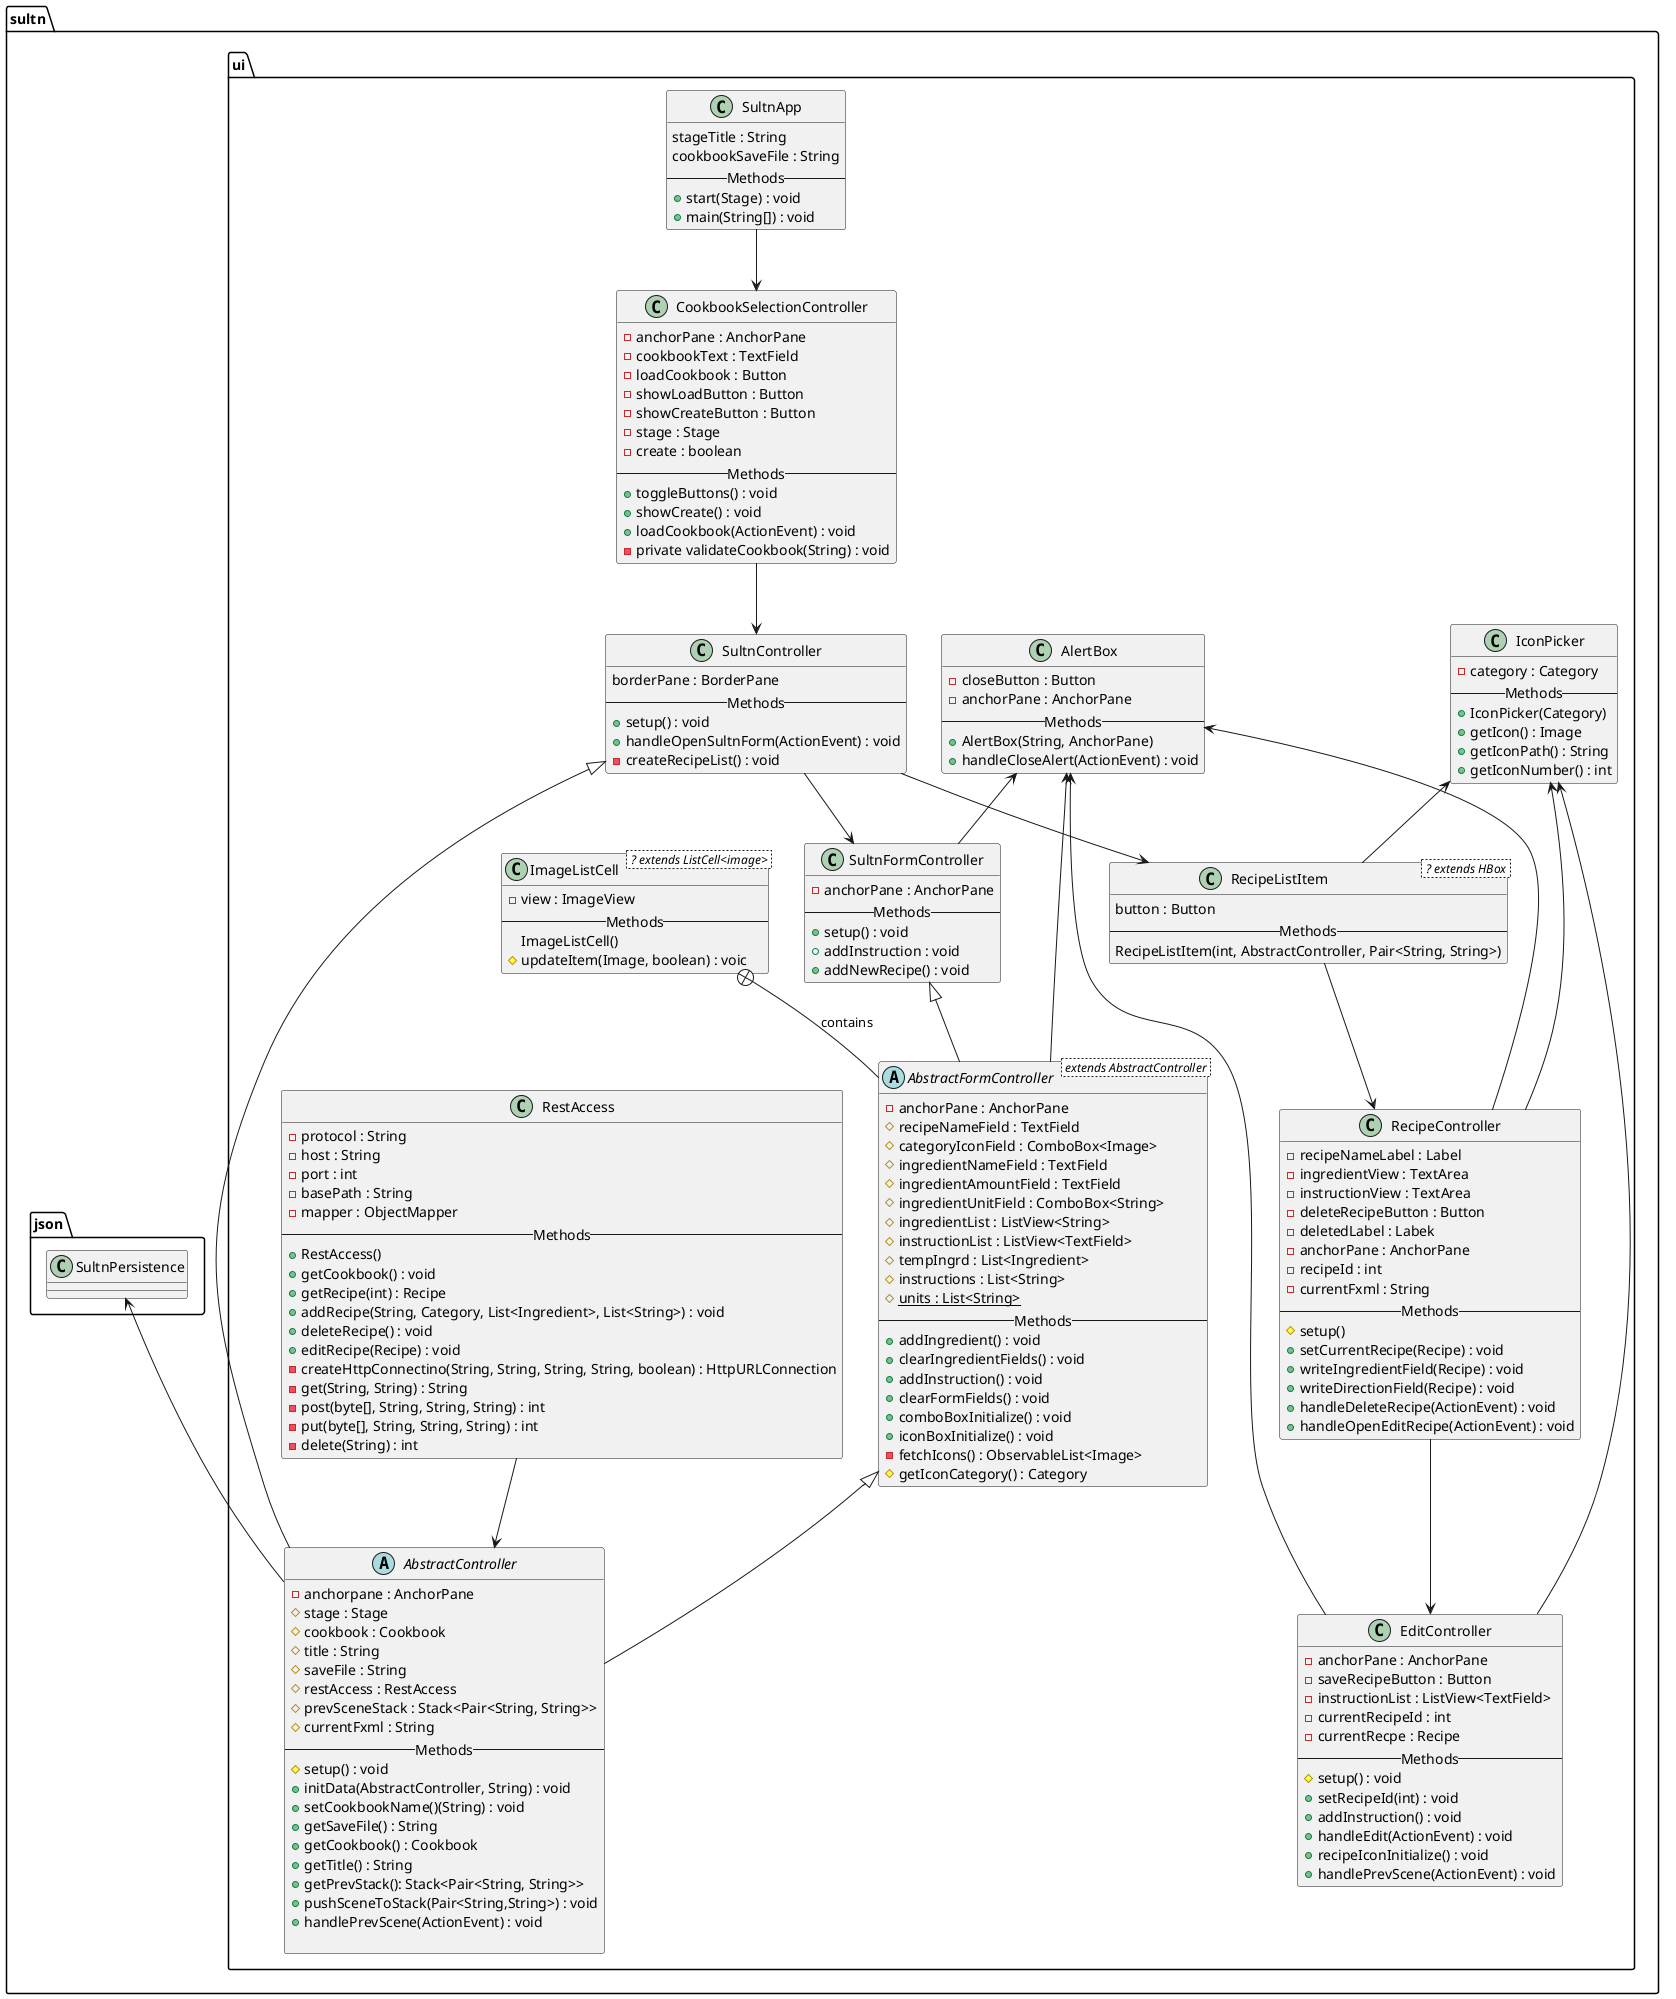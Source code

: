 @startuml Class Diagram
package sultn.ui {
  abstract class AbstractController {
    - anchorpane : AnchorPane
    # stage : Stage
    # cookbook : Cookbook
    # title : String
    # saveFile : String
    # restAccess : RestAccess
    # prevSceneStack : Stack<Pair<String, String>>
    # currentFxml : String
    -- Methods --
    # setup() : void
    + initData(AbstractController, String) : void
    + setCookbookName()(String) : void
    + getSaveFile() : String
    + getCookbook() : Cookbook
    + getTitle() : String
    + getPrevStack(): Stack<Pair<String, String>> 
    + pushSceneToStack(Pair<String,String>) : void
    + handlePrevScene(ActionEvent) : void

  }

  abstract class AbstractFormController < extends AbstractController > {
    - anchorPane : AnchorPane
    # recipeNameField : TextField 
    # categoryIconField : ComboBox<Image> 
    # ingredientNameField : TextField
    # ingredientAmountField : TextField
    # ingredientUnitField : ComboBox<String>
    # ingredientList : ListView<String> 
    # instructionList : ListView<TextField> 
    # tempIngrd : List<Ingredient>
    # instructions : List<String> 
    # {static} units : List<String> 
    -- Methods --
    + addIngredient() : void
    + clearIngredientFields() : void
    + addInstruction() : void
    + clearFormFields() : void
    + comboBoxInitialize() : void
    + iconBoxInitialize() : void
    - fetchIcons() : ObservableList<Image>
    # getIconCategory() : Category
  }

  class ImageListCell < ? extends ListCell<image> > {
    - view : ImageView 
    -- Methods --
    ImageListCell()
    # updateItem(Image, boolean) : voic
  }

  class AlertBox {
    - closeButton : Button
    - anchorPane : AnchorPane
    -- Methods --
    + AlertBox(String, AnchorPane)
    + handleCloseAlert(ActionEvent) : void
  }

  class CookbookSelectionController {
    - anchorPane : AnchorPane
    - cookbookText : TextField
    - loadCookbook : Button
    - showLoadButton : Button
    - showCreateButton : Button
    - stage : Stage
    - create : boolean
    -- Methods --
    + toggleButtons() : void
    + showCreate() : void
    + loadCookbook(ActionEvent) : void 
    - private validateCookbook(String) : void
  }

  class EditController {
    - anchorPane : AnchorPane
    - saveRecipeButton : Button
    - instructionList : ListView<TextField>
    - currentRecipeId : int
    - currentRecpe : Recipe
    -- Methods --
    # setup() : void
    + setRecipeId(int) : void
    + addInstruction() : void
    + handleEdit(ActionEvent) : void
    + recipeIconInitialize() : void
    + handlePrevScene(ActionEvent) : void
  }

  class IconPicker {
    - category : Category
    -- Methods --
    + IconPicker(Category)
    + getIcon() : Image
    + getIconPath() : String
    + getIconNumber() : int
  }

  class RecipeController {
    - recipeNameLabel : Label
    - ingredientView : TextArea
    - instructionView : TextArea
    - deleteRecipeButton : Button
    - deletedLabel : Labek
    - anchorPane : AnchorPane
    - recipeId : int
    - currentFxml : String
    -- Methods --
    # setup()
    + setCurrentRecipe(Recipe) : void
    + writeIngredientField(Recipe) : void
    + writeDirectionField(Recipe) : void
    + handleDeleteRecipe(ActionEvent) : void
    + handleOpenEditRecipe(ActionEvent) : void
  }

  class RecipeListItem < ? extends HBox > {
    button : Button
    -- Methods --
    RecipeListItem(int, AbstractController, Pair<String, String>)
  }

  class RestAccess {
    - protocol : String
    - host : String
    - port : int
    - basePath : String
    - mapper : ObjectMapper
    -- Methods --
    + RestAccess()
    + getCookbook() : void
    + getRecipe(int) : Recipe
    + addRecipe(String, Category, List<Ingredient>, List<String>) : void
    + deleteRecipe() : void
    + editRecipe(Recipe) : void
    - createHttpConnectino(String, String, String, String, boolean) : HttpURLConnection
    - get(String, String) : String
    - post(byte[], String, String, String) : int
    - put(byte[], String, String, String) : int
    - delete(String) : int
  }

  class SultnApp {
    stageTitle : String
    cookbookSaveFile : String
    -- Methods --
    + start(Stage) : void
    + main(String[]) : void
  }

  class SultnController {
    borderPane : BorderPane
    -- Methods --
    + setup() : void
    + handleOpenSultnForm(ActionEvent) : void
    - createRecipeList() : void
  }

  class SultnFormController {
    - anchorPane : AnchorPane
    -- Methods --
    + setup() : void
    + addInstruction : void
    + addNewRecipe() : void
  }
}

RestAccess --> AbstractController

AbstractFormController <|-- AbstractController
SultnController <|-- AbstractController
SultnFormController <|-- AbstractFormController
ImageListCell +-- AbstractFormController : contains

SultnApp --> CookbookSelectionController
CookbookSelectionController --> SultnController

SultnController --> SultnFormController
SultnController --> RecipeListItem
RecipeListItem --> RecipeController
RecipeController --> EditController

IconPicker <-- EditController
IconPicker <-- RecipeController
IconPicker <-- RecipeListItem

AlertBox <-- AbstractFormController
AlertBox <-- EditController
AlertBox <-- RecipeController
AlertBox <-- SultnFormController

sultn.json.SultnPersistence <-- AbstractController

@enduml